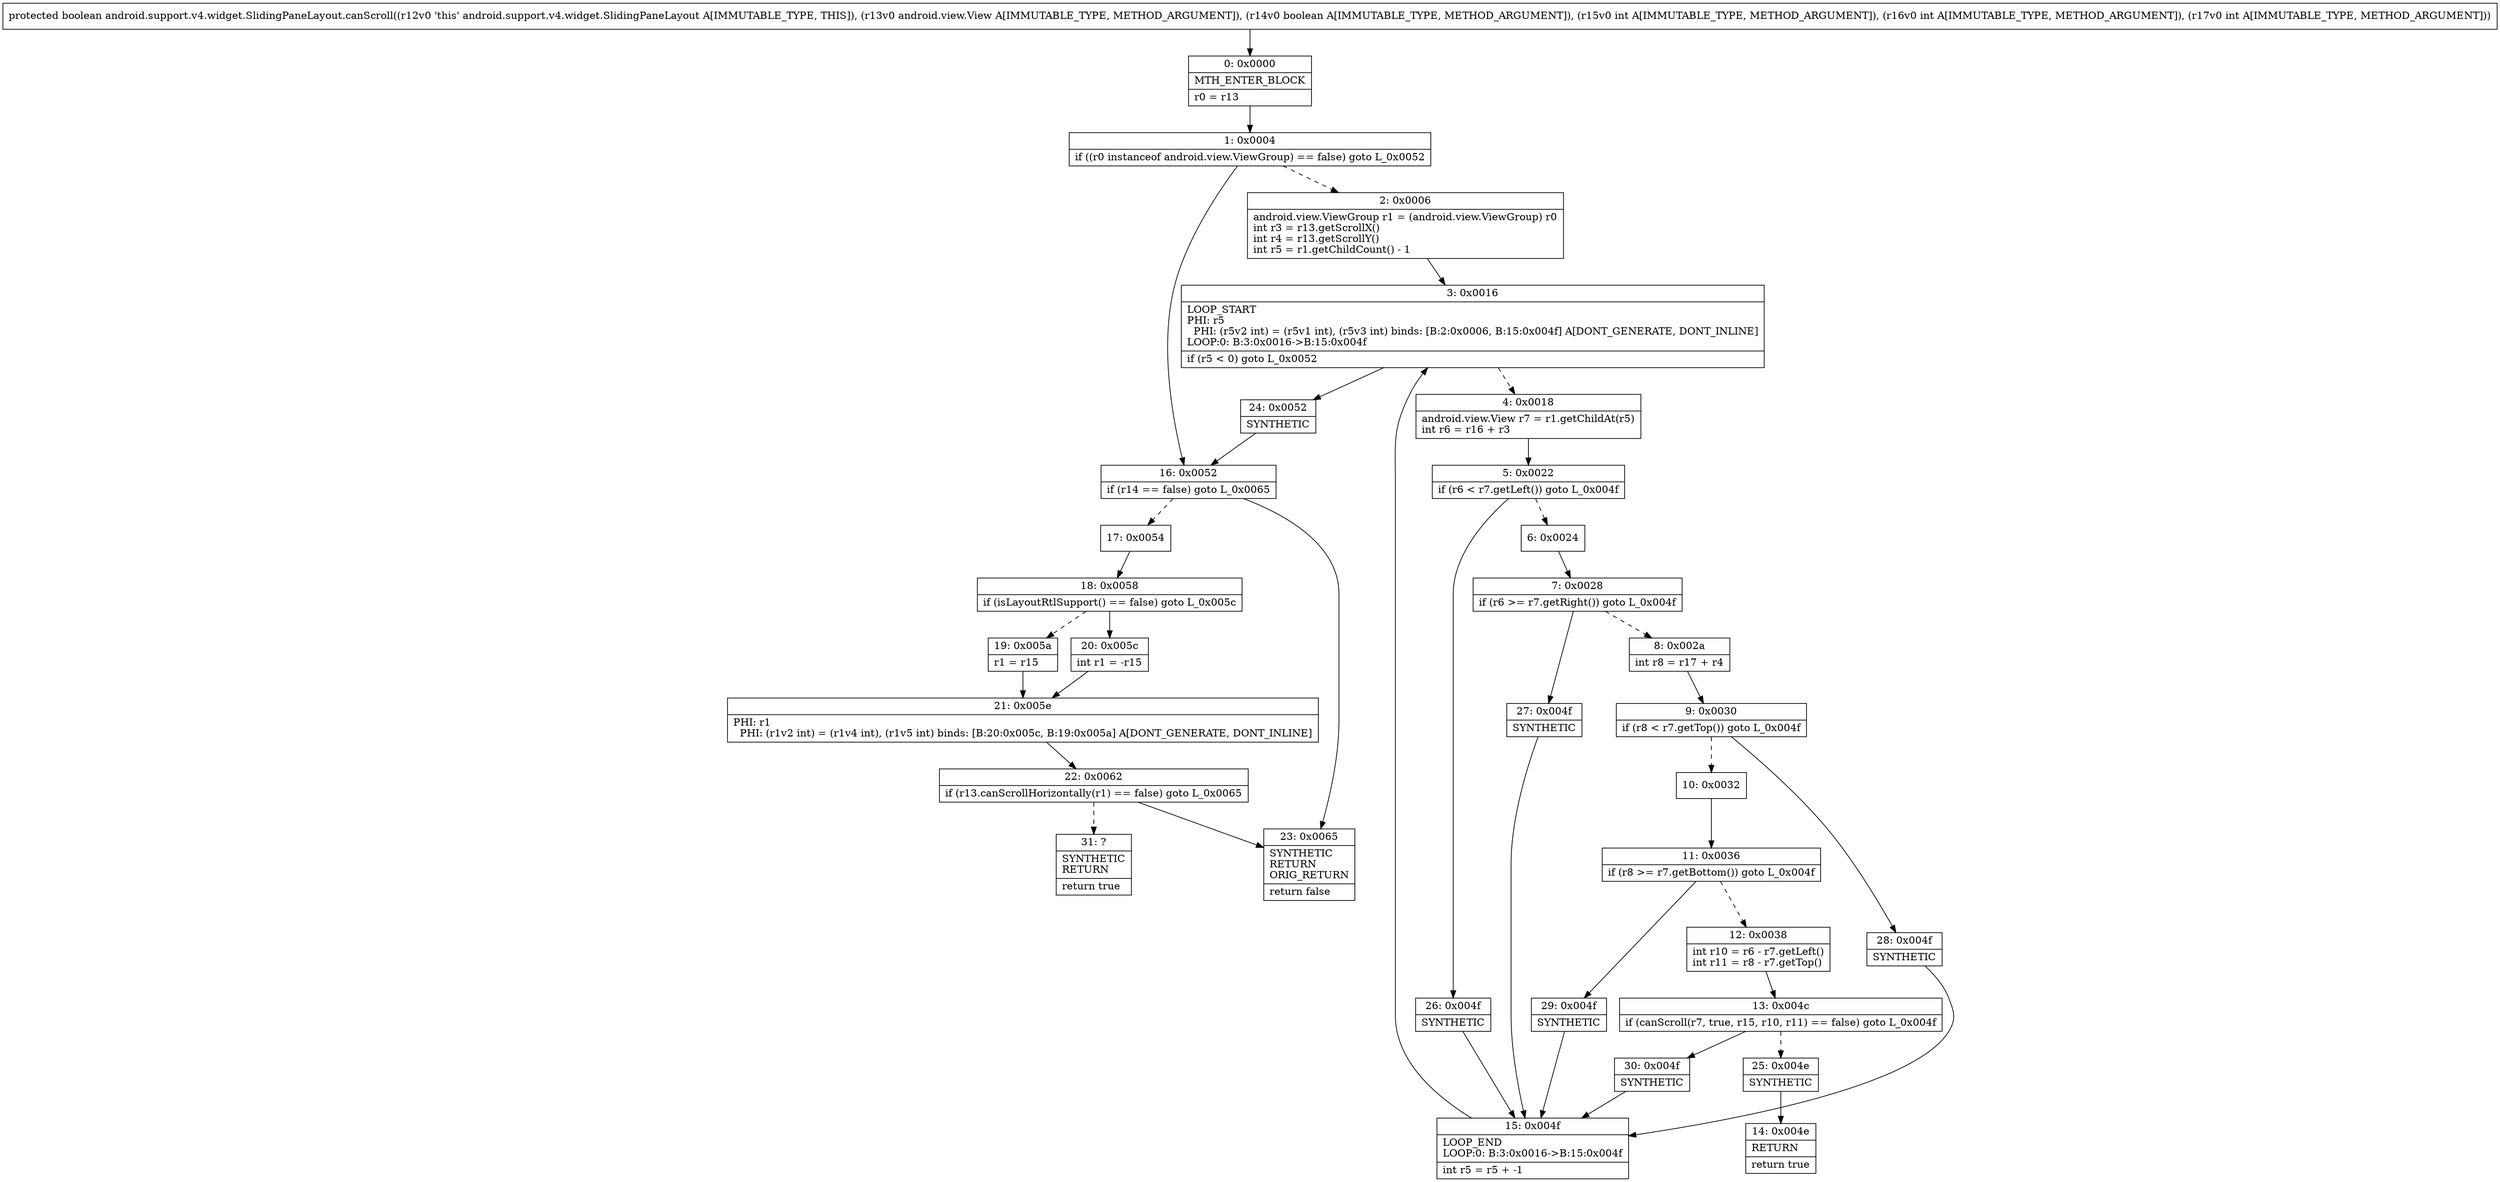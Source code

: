 digraph "CFG forandroid.support.v4.widget.SlidingPaneLayout.canScroll(Landroid\/view\/View;ZIII)Z" {
Node_0 [shape=record,label="{0\:\ 0x0000|MTH_ENTER_BLOCK\l|r0 = r13\l}"];
Node_1 [shape=record,label="{1\:\ 0x0004|if ((r0 instanceof android.view.ViewGroup) == false) goto L_0x0052\l}"];
Node_2 [shape=record,label="{2\:\ 0x0006|android.view.ViewGroup r1 = (android.view.ViewGroup) r0\lint r3 = r13.getScrollX()\lint r4 = r13.getScrollY()\lint r5 = r1.getChildCount() \- 1\l}"];
Node_3 [shape=record,label="{3\:\ 0x0016|LOOP_START\lPHI: r5 \l  PHI: (r5v2 int) = (r5v1 int), (r5v3 int) binds: [B:2:0x0006, B:15:0x004f] A[DONT_GENERATE, DONT_INLINE]\lLOOP:0: B:3:0x0016\-\>B:15:0x004f\l|if (r5 \< 0) goto L_0x0052\l}"];
Node_4 [shape=record,label="{4\:\ 0x0018|android.view.View r7 = r1.getChildAt(r5)\lint r6 = r16 + r3\l}"];
Node_5 [shape=record,label="{5\:\ 0x0022|if (r6 \< r7.getLeft()) goto L_0x004f\l}"];
Node_6 [shape=record,label="{6\:\ 0x0024}"];
Node_7 [shape=record,label="{7\:\ 0x0028|if (r6 \>= r7.getRight()) goto L_0x004f\l}"];
Node_8 [shape=record,label="{8\:\ 0x002a|int r8 = r17 + r4\l}"];
Node_9 [shape=record,label="{9\:\ 0x0030|if (r8 \< r7.getTop()) goto L_0x004f\l}"];
Node_10 [shape=record,label="{10\:\ 0x0032}"];
Node_11 [shape=record,label="{11\:\ 0x0036|if (r8 \>= r7.getBottom()) goto L_0x004f\l}"];
Node_12 [shape=record,label="{12\:\ 0x0038|int r10 = r6 \- r7.getLeft()\lint r11 = r8 \- r7.getTop()\l}"];
Node_13 [shape=record,label="{13\:\ 0x004c|if (canScroll(r7, true, r15, r10, r11) == false) goto L_0x004f\l}"];
Node_14 [shape=record,label="{14\:\ 0x004e|RETURN\l|return true\l}"];
Node_15 [shape=record,label="{15\:\ 0x004f|LOOP_END\lLOOP:0: B:3:0x0016\-\>B:15:0x004f\l|int r5 = r5 + \-1\l}"];
Node_16 [shape=record,label="{16\:\ 0x0052|if (r14 == false) goto L_0x0065\l}"];
Node_17 [shape=record,label="{17\:\ 0x0054}"];
Node_18 [shape=record,label="{18\:\ 0x0058|if (isLayoutRtlSupport() == false) goto L_0x005c\l}"];
Node_19 [shape=record,label="{19\:\ 0x005a|r1 = r15\l}"];
Node_20 [shape=record,label="{20\:\ 0x005c|int r1 = \-r15\l}"];
Node_21 [shape=record,label="{21\:\ 0x005e|PHI: r1 \l  PHI: (r1v2 int) = (r1v4 int), (r1v5 int) binds: [B:20:0x005c, B:19:0x005a] A[DONT_GENERATE, DONT_INLINE]\l}"];
Node_22 [shape=record,label="{22\:\ 0x0062|if (r13.canScrollHorizontally(r1) == false) goto L_0x0065\l}"];
Node_23 [shape=record,label="{23\:\ 0x0065|SYNTHETIC\lRETURN\lORIG_RETURN\l|return false\l}"];
Node_24 [shape=record,label="{24\:\ 0x0052|SYNTHETIC\l}"];
Node_25 [shape=record,label="{25\:\ 0x004e|SYNTHETIC\l}"];
Node_26 [shape=record,label="{26\:\ 0x004f|SYNTHETIC\l}"];
Node_27 [shape=record,label="{27\:\ 0x004f|SYNTHETIC\l}"];
Node_28 [shape=record,label="{28\:\ 0x004f|SYNTHETIC\l}"];
Node_29 [shape=record,label="{29\:\ 0x004f|SYNTHETIC\l}"];
Node_30 [shape=record,label="{30\:\ 0x004f|SYNTHETIC\l}"];
Node_31 [shape=record,label="{31\:\ ?|SYNTHETIC\lRETURN\l|return true\l}"];
MethodNode[shape=record,label="{protected boolean android.support.v4.widget.SlidingPaneLayout.canScroll((r12v0 'this' android.support.v4.widget.SlidingPaneLayout A[IMMUTABLE_TYPE, THIS]), (r13v0 android.view.View A[IMMUTABLE_TYPE, METHOD_ARGUMENT]), (r14v0 boolean A[IMMUTABLE_TYPE, METHOD_ARGUMENT]), (r15v0 int A[IMMUTABLE_TYPE, METHOD_ARGUMENT]), (r16v0 int A[IMMUTABLE_TYPE, METHOD_ARGUMENT]), (r17v0 int A[IMMUTABLE_TYPE, METHOD_ARGUMENT])) }"];
MethodNode -> Node_0;
Node_0 -> Node_1;
Node_1 -> Node_2[style=dashed];
Node_1 -> Node_16;
Node_2 -> Node_3;
Node_3 -> Node_4[style=dashed];
Node_3 -> Node_24;
Node_4 -> Node_5;
Node_5 -> Node_6[style=dashed];
Node_5 -> Node_26;
Node_6 -> Node_7;
Node_7 -> Node_8[style=dashed];
Node_7 -> Node_27;
Node_8 -> Node_9;
Node_9 -> Node_10[style=dashed];
Node_9 -> Node_28;
Node_10 -> Node_11;
Node_11 -> Node_12[style=dashed];
Node_11 -> Node_29;
Node_12 -> Node_13;
Node_13 -> Node_25[style=dashed];
Node_13 -> Node_30;
Node_15 -> Node_3;
Node_16 -> Node_17[style=dashed];
Node_16 -> Node_23;
Node_17 -> Node_18;
Node_18 -> Node_19[style=dashed];
Node_18 -> Node_20;
Node_19 -> Node_21;
Node_20 -> Node_21;
Node_21 -> Node_22;
Node_22 -> Node_23;
Node_22 -> Node_31[style=dashed];
Node_24 -> Node_16;
Node_25 -> Node_14;
Node_26 -> Node_15;
Node_27 -> Node_15;
Node_28 -> Node_15;
Node_29 -> Node_15;
Node_30 -> Node_15;
}

